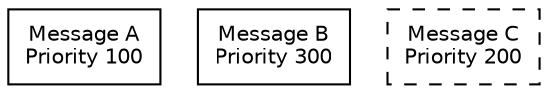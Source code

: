 digraph MessagePriority
{
      node [shape=record, fontname=Helvetica, fontsize=10];
      a [ label="Message A\nPriority 100"];
      b [ label="Message B\nPriority 300"];
      c [ label="Message C\nPriority 200", style="dashed"];
}
